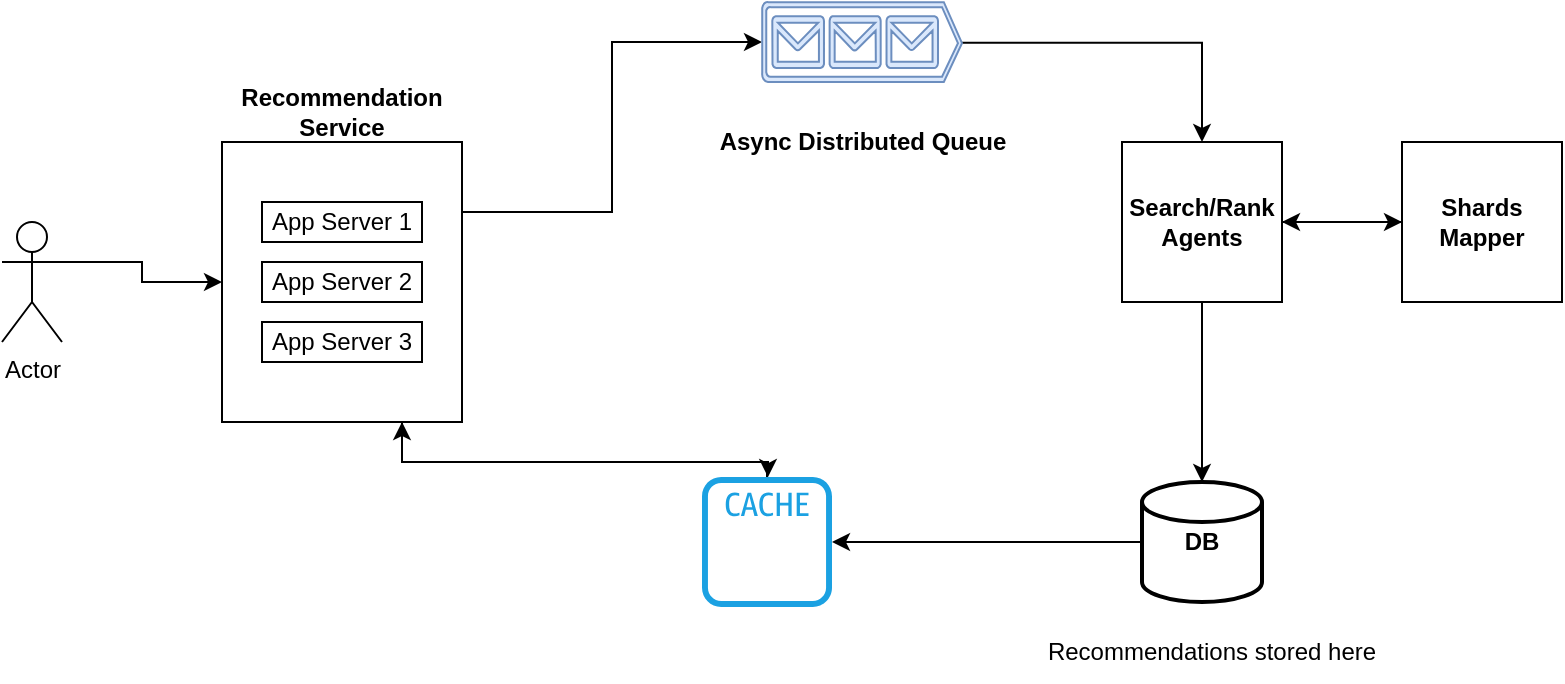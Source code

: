 <mxfile version="16.1.2" type="github"><diagram id="JyYgD5ehF3T6rb_pGQjT" name="Page-1"><mxGraphModel dx="1447" dy="820" grid="1" gridSize="10" guides="1" tooltips="1" connect="1" arrows="1" fold="1" page="1" pageScale="1" pageWidth="850" pageHeight="1100" math="0" shadow="0"><root><mxCell id="0"/><mxCell id="1" parent="0"/><mxCell id="zWKnFyYxxlST3B410XQE-1" value="App Server 1" style="rounded=0;whiteSpace=wrap;html=1;" vertex="1" parent="1"><mxGeometry x="140" y="140" width="80" height="20" as="geometry"/></mxCell><mxCell id="zWKnFyYxxlST3B410XQE-2" value="App Server 2" style="rounded=0;whiteSpace=wrap;html=1;" vertex="1" parent="1"><mxGeometry x="140" y="170" width="80" height="20" as="geometry"/></mxCell><mxCell id="zWKnFyYxxlST3B410XQE-3" value="App Server 3" style="rounded=0;whiteSpace=wrap;html=1;" vertex="1" parent="1"><mxGeometry x="140" y="200" width="80" height="20" as="geometry"/></mxCell><mxCell id="zWKnFyYxxlST3B410XQE-8" style="edgeStyle=orthogonalEdgeStyle;rounded=0;orthogonalLoop=1;jettySize=auto;html=1;exitX=1;exitY=0.333;exitDx=0;exitDy=0;exitPerimeter=0;entryX=0;entryY=0.5;entryDx=0;entryDy=0;" edge="1" parent="1" source="zWKnFyYxxlST3B410XQE-4" target="zWKnFyYxxlST3B410XQE-5"><mxGeometry relative="1" as="geometry"/></mxCell><mxCell id="zWKnFyYxxlST3B410XQE-4" value="Actor" style="shape=umlActor;verticalLabelPosition=bottom;verticalAlign=top;html=1;outlineConnect=0;" vertex="1" parent="1"><mxGeometry x="10" y="150" width="30" height="60" as="geometry"/></mxCell><mxCell id="zWKnFyYxxlST3B410XQE-11" style="edgeStyle=orthogonalEdgeStyle;rounded=0;orthogonalLoop=1;jettySize=auto;html=1;exitX=1;exitY=0.25;exitDx=0;exitDy=0;entryX=0;entryY=0.5;entryDx=0;entryDy=0;entryPerimeter=0;" edge="1" parent="1" source="zWKnFyYxxlST3B410XQE-5" target="zWKnFyYxxlST3B410XQE-10"><mxGeometry relative="1" as="geometry"/></mxCell><mxCell id="zWKnFyYxxlST3B410XQE-27" style="edgeStyle=orthogonalEdgeStyle;rounded=0;orthogonalLoop=1;jettySize=auto;html=1;exitX=0.75;exitY=1;exitDx=0;exitDy=0;" edge="1" parent="1" source="zWKnFyYxxlST3B410XQE-5" target="zWKnFyYxxlST3B410XQE-24"><mxGeometry relative="1" as="geometry"><Array as="points"><mxPoint x="210" y="270"/><mxPoint x="393" y="270"/></Array></mxGeometry></mxCell><mxCell id="zWKnFyYxxlST3B410XQE-5" value="" style="rounded=0;whiteSpace=wrap;html=1;fillColor=none;" vertex="1" parent="1"><mxGeometry x="120" y="110" width="120" height="140" as="geometry"/></mxCell><mxCell id="zWKnFyYxxlST3B410XQE-9" value="&lt;b&gt;Recommendation&lt;br&gt;Service&lt;/b&gt;" style="text;html=1;strokeColor=none;fillColor=none;align=center;verticalAlign=middle;whiteSpace=wrap;rounded=0;strokeWidth=1;" vertex="1" parent="1"><mxGeometry x="150" y="80" width="60" height="30" as="geometry"/></mxCell><mxCell id="zWKnFyYxxlST3B410XQE-13" style="edgeStyle=orthogonalEdgeStyle;rounded=0;orthogonalLoop=1;jettySize=auto;html=1;exitX=1;exitY=0.51;exitDx=0;exitDy=0;exitPerimeter=0;entryX=0.5;entryY=0;entryDx=0;entryDy=0;" edge="1" parent="1" source="zWKnFyYxxlST3B410XQE-10" target="zWKnFyYxxlST3B410XQE-12"><mxGeometry relative="1" as="geometry"/></mxCell><mxCell id="zWKnFyYxxlST3B410XQE-10" value="&lt;h4&gt;Async Distributed Queue&lt;/h4&gt;" style="verticalLabelPosition=bottom;html=1;verticalAlign=top;align=center;shape=mxgraph.azure.queue_generic;pointerEvents=1;rounded=0;fillColor=#dae8fc;strokeColor=#6c8ebf;" vertex="1" parent="1"><mxGeometry x="390" y="40" width="100" height="40" as="geometry"/></mxCell><mxCell id="zWKnFyYxxlST3B410XQE-15" value="" style="edgeStyle=orthogonalEdgeStyle;rounded=0;orthogonalLoop=1;jettySize=auto;html=1;" edge="1" parent="1" source="zWKnFyYxxlST3B410XQE-12" target="zWKnFyYxxlST3B410XQE-14"><mxGeometry relative="1" as="geometry"/></mxCell><mxCell id="zWKnFyYxxlST3B410XQE-20" style="edgeStyle=orthogonalEdgeStyle;rounded=0;orthogonalLoop=1;jettySize=auto;html=1;exitX=0.5;exitY=1;exitDx=0;exitDy=0;entryX=0.5;entryY=0;entryDx=0;entryDy=0;entryPerimeter=0;" edge="1" parent="1" source="zWKnFyYxxlST3B410XQE-12" target="zWKnFyYxxlST3B410XQE-19"><mxGeometry relative="1" as="geometry"/></mxCell><mxCell id="zWKnFyYxxlST3B410XQE-12" value="&lt;b&gt;Search/Rank Agents&lt;/b&gt;" style="whiteSpace=wrap;html=1;aspect=fixed;rounded=0;strokeWidth=1;fillColor=none;" vertex="1" parent="1"><mxGeometry x="570" y="110" width="80" height="80" as="geometry"/></mxCell><mxCell id="zWKnFyYxxlST3B410XQE-16" style="edgeStyle=orthogonalEdgeStyle;rounded=0;orthogonalLoop=1;jettySize=auto;html=1;entryX=1;entryY=0.5;entryDx=0;entryDy=0;" edge="1" parent="1" source="zWKnFyYxxlST3B410XQE-14" target="zWKnFyYxxlST3B410XQE-12"><mxGeometry relative="1" as="geometry"/></mxCell><mxCell id="zWKnFyYxxlST3B410XQE-14" value="&lt;b&gt;Shards Mapper&lt;/b&gt;" style="whiteSpace=wrap;html=1;aspect=fixed;rounded=0;strokeWidth=1;fillColor=none;" vertex="1" parent="1"><mxGeometry x="710" y="110" width="80" height="80" as="geometry"/></mxCell><mxCell id="zWKnFyYxxlST3B410XQE-23" value="" style="edgeStyle=orthogonalEdgeStyle;rounded=0;orthogonalLoop=1;jettySize=auto;html=1;" edge="1" parent="1" source="zWKnFyYxxlST3B410XQE-19" target="zWKnFyYxxlST3B410XQE-24"><mxGeometry relative="1" as="geometry"><mxPoint x="430" y="310" as="targetPoint"/></mxGeometry></mxCell><mxCell id="zWKnFyYxxlST3B410XQE-19" value="&lt;b&gt;DB&lt;/b&gt;" style="strokeWidth=2;html=1;shape=mxgraph.flowchart.database;whiteSpace=wrap;rounded=0;fillColor=none;" vertex="1" parent="1"><mxGeometry x="580" y="280" width="60" height="60" as="geometry"/></mxCell><mxCell id="zWKnFyYxxlST3B410XQE-21" value="Recommendations stored here" style="text;html=1;strokeColor=none;fillColor=none;align=center;verticalAlign=middle;whiteSpace=wrap;rounded=0;strokeWidth=1;" vertex="1" parent="1"><mxGeometry x="530" y="350" width="170" height="30" as="geometry"/></mxCell><mxCell id="zWKnFyYxxlST3B410XQE-28" style="edgeStyle=orthogonalEdgeStyle;rounded=0;orthogonalLoop=1;jettySize=auto;html=1;entryX=0.75;entryY=1;entryDx=0;entryDy=0;" edge="1" parent="1" source="zWKnFyYxxlST3B410XQE-24" target="zWKnFyYxxlST3B410XQE-5"><mxGeometry relative="1" as="geometry"><Array as="points"><mxPoint x="393" y="270"/><mxPoint x="210" y="270"/></Array></mxGeometry></mxCell><mxCell id="zWKnFyYxxlST3B410XQE-24" value="" style="sketch=0;outlineConnect=0;fillColor=#1ba1e2;strokeColor=#006EAF;dashed=0;verticalLabelPosition=bottom;verticalAlign=top;align=center;html=1;fontSize=12;fontStyle=0;aspect=fixed;pointerEvents=1;shape=mxgraph.aws4.cache_node;rounded=0;fontColor=#ffffff;" vertex="1" parent="1"><mxGeometry x="360" y="277.5" width="65" height="65" as="geometry"/></mxCell></root></mxGraphModel></diagram></mxfile>